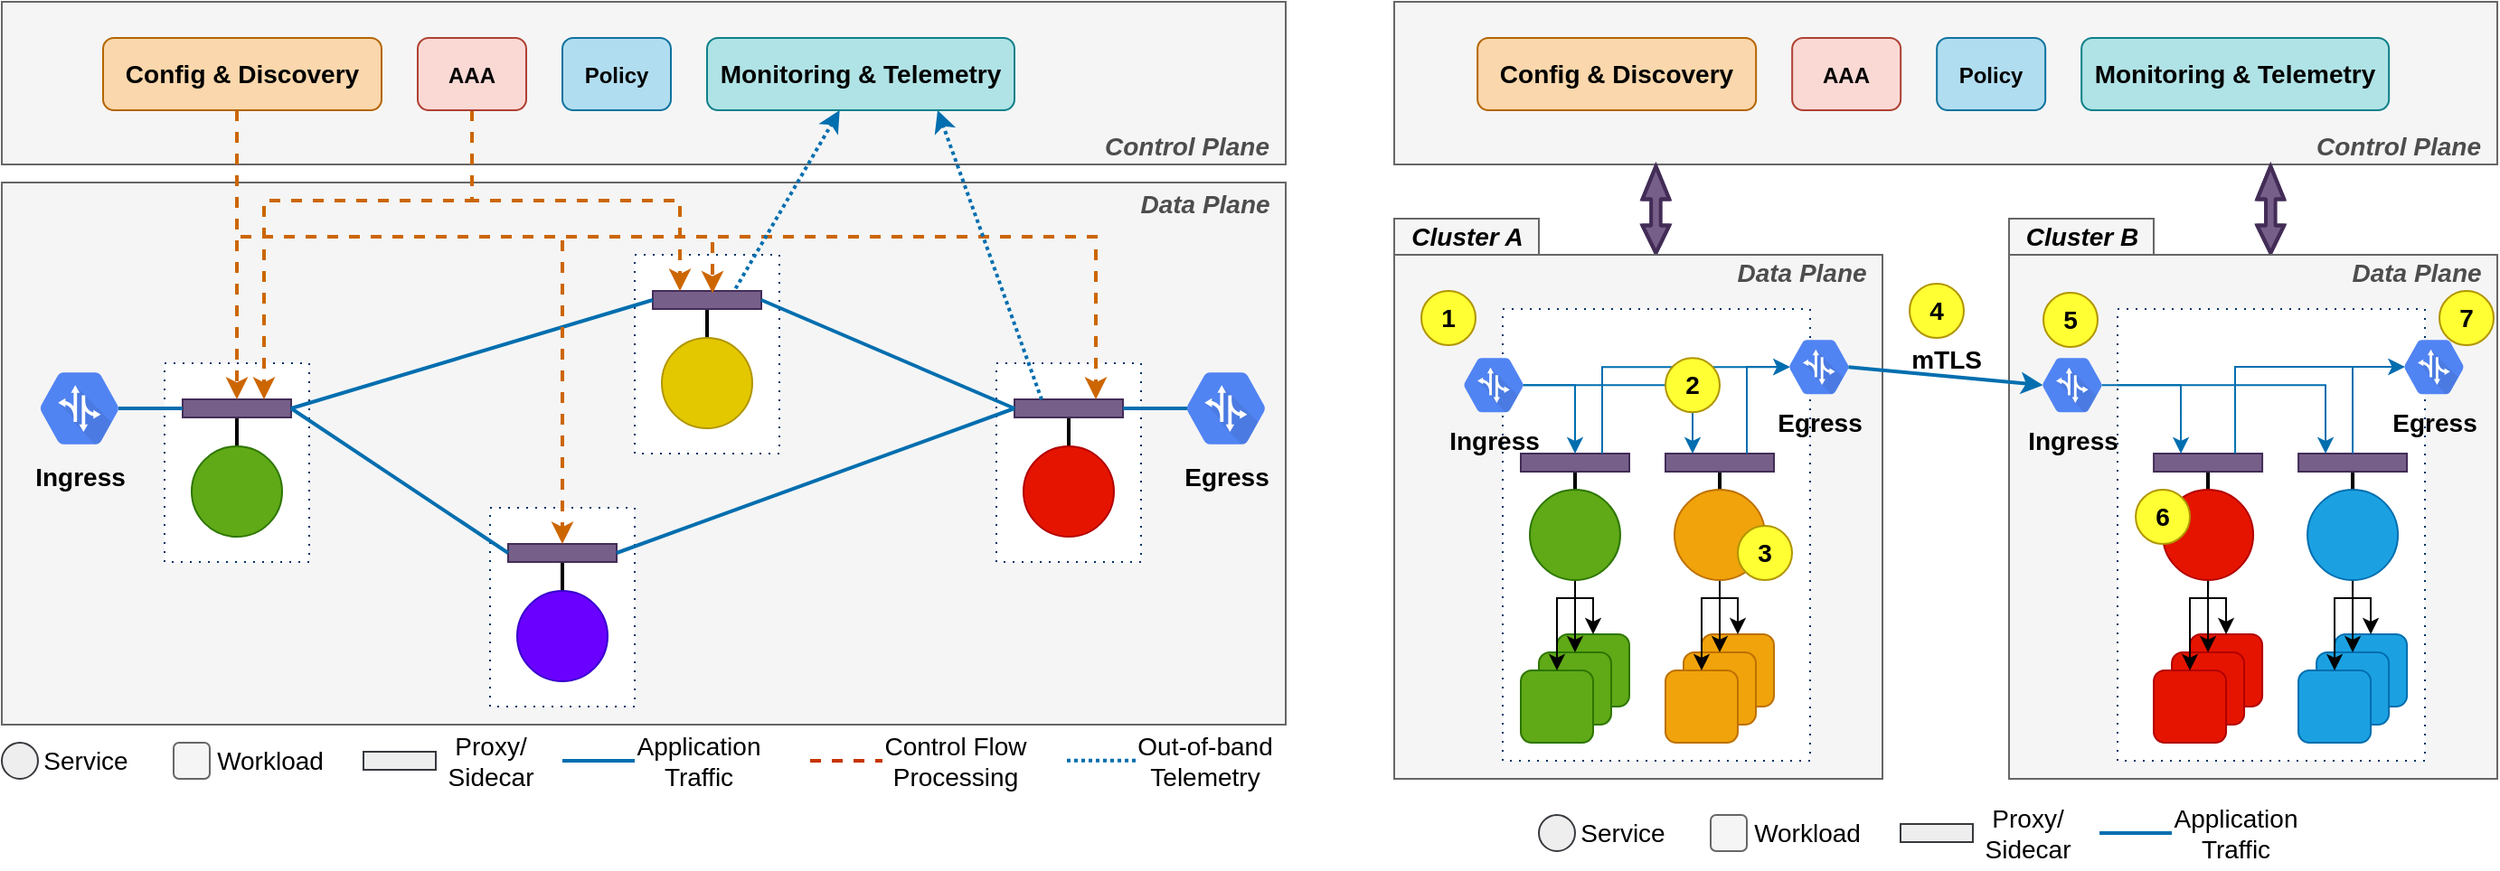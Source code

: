 <mxfile version="14.9.5" type="github">
  <diagram id="lKYPAJUGjYp6lhN6peeQ" name="Page-1">
    <mxGraphModel dx="1422" dy="820" grid="1" gridSize="10" guides="1" tooltips="1" connect="1" arrows="1" fold="1" page="1" pageScale="1" pageWidth="1100" pageHeight="850" math="0" shadow="0">
      <root>
        <mxCell id="0" />
        <mxCell id="1" parent="0" />
        <mxCell id="fzMLCe2CSt6lasL6xWLD-331" value="" style="group" parent="1" vertex="1" connectable="0">
          <mxGeometry x="970" y="40" width="610.04" height="430" as="geometry" />
        </mxCell>
        <mxCell id="fzMLCe2CSt6lasL6xWLD-78" value="" style="rounded=0;whiteSpace=wrap;html=1;strokeColor=#666666;fillColor=#f5f5f5;fontColor=#333333;" parent="fzMLCe2CSt6lasL6xWLD-331" vertex="1">
          <mxGeometry width="610" height="90" as="geometry" />
        </mxCell>
        <mxCell id="fzMLCe2CSt6lasL6xWLD-118" value="&lt;b style=&quot;font-size: 14px&quot;&gt;&lt;font style=&quot;font-size: 14px&quot;&gt;Config &amp;amp; Discovery&lt;/font&gt;&lt;br&gt;&lt;/b&gt;" style="rounded=1;whiteSpace=wrap;html=1;fillColor=#fad7ac;strokeColor=#b46504;" parent="fzMLCe2CSt6lasL6xWLD-331" vertex="1">
          <mxGeometry x="46.08" y="20" width="154" height="40" as="geometry" />
        </mxCell>
        <mxCell id="fzMLCe2CSt6lasL6xWLD-121" value="&lt;b&gt;AAA&lt;/b&gt;&lt;b style=&quot;font-size: 14px&quot;&gt;&lt;br&gt;&lt;/b&gt;" style="rounded=1;whiteSpace=wrap;html=1;fillColor=#fad9d5;strokeColor=#ae4132;" parent="fzMLCe2CSt6lasL6xWLD-331" vertex="1">
          <mxGeometry x="220.08" y="20" width="60" height="40" as="geometry" />
        </mxCell>
        <mxCell id="fzMLCe2CSt6lasL6xWLD-122" value="&lt;b&gt;Policy&lt;/b&gt;&lt;b style=&quot;font-size: 14px&quot;&gt;&lt;br&gt;&lt;/b&gt;" style="rounded=1;whiteSpace=wrap;html=1;fillColor=#b1ddf0;strokeColor=#10739e;" parent="fzMLCe2CSt6lasL6xWLD-331" vertex="1">
          <mxGeometry x="300.08" y="20" width="60" height="40" as="geometry" />
        </mxCell>
        <mxCell id="fzMLCe2CSt6lasL6xWLD-125" value="&lt;b style=&quot;font-size: 14px&quot;&gt;&lt;font style=&quot;font-size: 14px&quot;&gt;Monitoring &amp;amp; Telemetry&lt;/font&gt;&lt;br&gt;&lt;/b&gt;" style="rounded=1;whiteSpace=wrap;html=1;fillColor=#b0e3e6;strokeColor=#0e8088;" parent="fzMLCe2CSt6lasL6xWLD-331" vertex="1">
          <mxGeometry x="380.08" y="20" width="170" height="40" as="geometry" />
        </mxCell>
        <mxCell id="fzMLCe2CSt6lasL6xWLD-126" value="&lt;font style=&quot;font-size: 14px&quot;&gt;&lt;b&gt;&lt;i&gt;Control Plane&lt;br&gt;&lt;/i&gt;&lt;/b&gt;&lt;/font&gt;" style="text;html=1;align=center;verticalAlign=middle;resizable=0;points=[];autosize=1;fontColor=#4D4D4D;" parent="fzMLCe2CSt6lasL6xWLD-331" vertex="1">
          <mxGeometry x="500.04" y="70" width="110" height="20" as="geometry" />
        </mxCell>
        <mxCell id="fzMLCe2CSt6lasL6xWLD-315" value="" style="shape=flexArrow;endArrow=classic;startArrow=classic;html=1;strokeColor=#432D57;strokeWidth=2;fontSize=14;fontColor=#000000;startWidth=7.619;startSize=4.414;endWidth=7.619;endSize=5.429;width=4.286;fillColor=#76608a;" parent="fzMLCe2CSt6lasL6xWLD-331" edge="1">
          <mxGeometry width="50" height="50" relative="1" as="geometry">
            <mxPoint x="144.71" y="140" as="sourcePoint" />
            <mxPoint x="144.71" y="90" as="targetPoint" />
            <Array as="points">
              <mxPoint x="144.71" y="120" />
            </Array>
          </mxGeometry>
        </mxCell>
        <mxCell id="fzMLCe2CSt6lasL6xWLD-316" value="" style="shape=flexArrow;endArrow=classic;startArrow=classic;html=1;strokeColor=#432D57;strokeWidth=2;fontSize=14;fontColor=#000000;startWidth=7.619;startSize=4.414;endWidth=7.619;endSize=5.429;width=4.286;fillColor=#76608a;" parent="fzMLCe2CSt6lasL6xWLD-331" edge="1">
          <mxGeometry width="50" height="50" relative="1" as="geometry">
            <mxPoint x="484.66" y="140" as="sourcePoint" />
            <mxPoint x="484.66" y="90" as="targetPoint" />
            <Array as="points">
              <mxPoint x="484.66" y="120" />
            </Array>
          </mxGeometry>
        </mxCell>
        <mxCell id="fzMLCe2CSt6lasL6xWLD-306" value="&lt;b&gt;4&lt;/b&gt;" style="ellipse;whiteSpace=wrap;html=1;aspect=fixed;rounded=1;strokeColor=#B09500;fontSize=14;fillColor=#FFFF33;" parent="fzMLCe2CSt6lasL6xWLD-331" vertex="1">
          <mxGeometry x="285" y="156" width="30" height="30" as="geometry" />
        </mxCell>
        <mxCell id="fzMLCe2CSt6lasL6xWLD-329" value="" style="group" parent="fzMLCe2CSt6lasL6xWLD-331" vertex="1" connectable="0">
          <mxGeometry x="340" y="120" width="270" height="310" as="geometry" />
        </mxCell>
        <mxCell id="fzMLCe2CSt6lasL6xWLD-295" value="" style="group;rotation=90;" parent="fzMLCe2CSt6lasL6xWLD-329" vertex="1" connectable="0">
          <mxGeometry x="30" y="-30" width="20" height="80" as="geometry" />
        </mxCell>
        <mxCell id="fzMLCe2CSt6lasL6xWLD-291" value="" style="rounded=0;whiteSpace=wrap;html=1;labelBackgroundColor=none;strokeColor=#666666;fillColor=#f5f5f5;fontSize=14;fontColor=#333333;rotation=90;" parent="fzMLCe2CSt6lasL6xWLD-295" vertex="1">
          <mxGeometry width="20" height="80" as="geometry" />
        </mxCell>
        <mxCell id="fzMLCe2CSt6lasL6xWLD-292" value="&lt;i&gt;&lt;b&gt;Cluster B&lt;br&gt;&lt;/b&gt;&lt;/i&gt;" style="text;html=1;align=center;verticalAlign=middle;resizable=0;points=[];autosize=1;fontSize=14;fontColor=#000000;rotation=0;" parent="fzMLCe2CSt6lasL6xWLD-295" vertex="1">
          <mxGeometry x="-30" y="30" width="80" height="20" as="geometry" />
        </mxCell>
        <mxCell id="fzMLCe2CSt6lasL6xWLD-284" value="" style="rounded=0;whiteSpace=wrap;html=1;strokeColor=#666666;fillColor=#f5f5f5;fontColor=#333333;" parent="fzMLCe2CSt6lasL6xWLD-329" vertex="1">
          <mxGeometry y="20" width="270" height="290" as="geometry" />
        </mxCell>
        <mxCell id="fzMLCe2CSt6lasL6xWLD-244" value="" style="rounded=0;whiteSpace=wrap;html=1;dashed=1;dashPattern=1 4;strokeColor=#003366;fillColor=#ffffff;" parent="fzMLCe2CSt6lasL6xWLD-329" vertex="1">
          <mxGeometry x="60" y="50" width="170" height="250" as="geometry" />
        </mxCell>
        <mxCell id="fzMLCe2CSt6lasL6xWLD-245" value="&lt;font style=&quot;font-size: 14px&quot;&gt;Ingress&lt;/font&gt;" style="html=1;fillColor=#5184F3;strokeColor=none;verticalAlign=top;labelPosition=center;verticalLabelPosition=bottom;align=center;spacingTop=-6;fontSize=11;fontStyle=1;shape=mxgraph.gcp2.hexIcon;prIcon=traffic_director;rounded=0;" parent="fzMLCe2CSt6lasL6xWLD-329" vertex="1">
          <mxGeometry x="10.04" y="70" width="49.92" height="44.25" as="geometry" />
        </mxCell>
        <mxCell id="fzMLCe2CSt6lasL6xWLD-246" value="&lt;font style=&quot;font-size: 14px&quot;&gt;Egress&lt;/font&gt;" style="html=1;fillColor=#5184F3;strokeColor=none;verticalAlign=top;labelPosition=center;verticalLabelPosition=bottom;align=center;spacingTop=-6;fontSize=11;fontStyle=1;shape=mxgraph.gcp2.hexIcon;prIcon=traffic_director;rounded=0;" parent="fzMLCe2CSt6lasL6xWLD-329" vertex="1">
          <mxGeometry x="210.08" y="60" width="49.92" height="44.25" as="geometry" />
        </mxCell>
        <mxCell id="fzMLCe2CSt6lasL6xWLD-247" value="" style="group" parent="fzMLCe2CSt6lasL6xWLD-329" vertex="1" connectable="0">
          <mxGeometry x="80.04" y="130" width="60" height="160" as="geometry" />
        </mxCell>
        <mxCell id="fzMLCe2CSt6lasL6xWLD-248" style="edgeStyle=orthogonalEdgeStyle;rounded=0;orthogonalLoop=1;jettySize=auto;html=1;entryX=0.5;entryY=0;entryDx=0;entryDy=0;endArrow=none;endFill=0;strokeWidth=2;" parent="fzMLCe2CSt6lasL6xWLD-247" source="fzMLCe2CSt6lasL6xWLD-252" target="fzMLCe2CSt6lasL6xWLD-256" edge="1">
          <mxGeometry relative="1" as="geometry" />
        </mxCell>
        <mxCell id="fzMLCe2CSt6lasL6xWLD-249" value="" style="whiteSpace=wrap;html=1;aspect=fixed;rounded=1;strokeColor=#B20000;fillColor=#e51400;fontSize=14;fontColor=#ffffff;" parent="fzMLCe2CSt6lasL6xWLD-247" vertex="1">
          <mxGeometry x="20" y="100" width="40" height="40" as="geometry" />
        </mxCell>
        <mxCell id="fzMLCe2CSt6lasL6xWLD-250" value="" style="whiteSpace=wrap;html=1;aspect=fixed;rounded=1;strokeColor=#B20000;fillColor=#e51400;fontSize=14;fontColor=#ffffff;" parent="fzMLCe2CSt6lasL6xWLD-247" vertex="1">
          <mxGeometry x="10" y="110" width="40" height="40" as="geometry" />
        </mxCell>
        <mxCell id="fzMLCe2CSt6lasL6xWLD-251" value="" style="whiteSpace=wrap;html=1;aspect=fixed;rounded=1;strokeColor=#B20000;fillColor=#e51400;fontSize=14;fontColor=#ffffff;" parent="fzMLCe2CSt6lasL6xWLD-247" vertex="1">
          <mxGeometry y="120" width="40" height="40" as="geometry" />
        </mxCell>
        <mxCell id="fzMLCe2CSt6lasL6xWLD-252" value="" style="rounded=0;whiteSpace=wrap;html=1;strokeColor=#432D57;fillColor=#76608a;fontColor=#ffffff;" parent="fzMLCe2CSt6lasL6xWLD-247" vertex="1">
          <mxGeometry width="60" height="10" as="geometry" />
        </mxCell>
        <mxCell id="fzMLCe2CSt6lasL6xWLD-253" style="edgeStyle=orthogonalEdgeStyle;rounded=0;orthogonalLoop=1;jettySize=auto;html=1;exitX=0.5;exitY=1;exitDx=0;exitDy=0;entryX=0.5;entryY=0;entryDx=0;entryDy=0;startArrow=none;startFill=0;endArrow=classic;endFill=1;strokeColor=#000000;strokeWidth=1;fontSize=14;fontColor=#000000;" parent="fzMLCe2CSt6lasL6xWLD-247" source="fzMLCe2CSt6lasL6xWLD-256" target="fzMLCe2CSt6lasL6xWLD-249" edge="1">
          <mxGeometry relative="1" as="geometry">
            <Array as="points">
              <mxPoint x="30" y="80" />
              <mxPoint x="40" y="80" />
            </Array>
          </mxGeometry>
        </mxCell>
        <mxCell id="fzMLCe2CSt6lasL6xWLD-254" style="edgeStyle=orthogonalEdgeStyle;rounded=0;orthogonalLoop=1;jettySize=auto;html=1;entryX=0.5;entryY=0;entryDx=0;entryDy=0;startArrow=none;startFill=0;endArrow=classic;endFill=1;strokeColor=#000000;strokeWidth=1;fontSize=14;fontColor=#000000;" parent="fzMLCe2CSt6lasL6xWLD-247" source="fzMLCe2CSt6lasL6xWLD-256" target="fzMLCe2CSt6lasL6xWLD-250" edge="1">
          <mxGeometry relative="1" as="geometry" />
        </mxCell>
        <mxCell id="fzMLCe2CSt6lasL6xWLD-255" style="edgeStyle=orthogonalEdgeStyle;rounded=0;orthogonalLoop=1;jettySize=auto;html=1;exitX=0.5;exitY=1;exitDx=0;exitDy=0;entryX=0.5;entryY=0;entryDx=0;entryDy=0;startArrow=none;startFill=0;endArrow=classic;endFill=1;strokeColor=#000000;strokeWidth=1;fontSize=14;fontColor=#000000;" parent="fzMLCe2CSt6lasL6xWLD-247" source="fzMLCe2CSt6lasL6xWLD-256" target="fzMLCe2CSt6lasL6xWLD-251" edge="1">
          <mxGeometry relative="1" as="geometry">
            <Array as="points">
              <mxPoint x="30" y="80" />
              <mxPoint x="20" y="80" />
            </Array>
          </mxGeometry>
        </mxCell>
        <mxCell id="fzMLCe2CSt6lasL6xWLD-256" value="" style="ellipse;whiteSpace=wrap;html=1;aspect=fixed;rounded=1;strokeColor=#B20000;fillColor=#e51400;fontColor=#ffffff;" parent="fzMLCe2CSt6lasL6xWLD-247" vertex="1">
          <mxGeometry x="5" y="20" width="50" height="50" as="geometry" />
        </mxCell>
        <mxCell id="fzMLCe2CSt6lasL6xWLD-308" value="&lt;b&gt;6&lt;/b&gt;" style="ellipse;whiteSpace=wrap;html=1;aspect=fixed;rounded=1;strokeColor=#B09500;fontSize=14;fillColor=#FFFF33;" parent="fzMLCe2CSt6lasL6xWLD-247" vertex="1">
          <mxGeometry x="-10" y="20" width="30" height="30" as="geometry" />
        </mxCell>
        <mxCell id="fzMLCe2CSt6lasL6xWLD-257" style="edgeStyle=orthogonalEdgeStyle;rounded=0;orthogonalLoop=1;jettySize=auto;html=1;entryX=0.25;entryY=0;entryDx=0;entryDy=0;startArrow=none;startFill=0;endArrow=classic;endFill=1;strokeWidth=1;fontSize=14;fontColor=#000000;strokeColor=#006EAF;" parent="fzMLCe2CSt6lasL6xWLD-329" source="fzMLCe2CSt6lasL6xWLD-245" target="fzMLCe2CSt6lasL6xWLD-252" edge="1">
          <mxGeometry relative="1" as="geometry" />
        </mxCell>
        <mxCell id="fzMLCe2CSt6lasL6xWLD-258" value="" style="group" parent="fzMLCe2CSt6lasL6xWLD-329" vertex="1" connectable="0">
          <mxGeometry x="160.04" y="130" width="60" height="160" as="geometry" />
        </mxCell>
        <mxCell id="fzMLCe2CSt6lasL6xWLD-259" style="edgeStyle=orthogonalEdgeStyle;rounded=0;orthogonalLoop=1;jettySize=auto;html=1;entryX=0.5;entryY=0;entryDx=0;entryDy=0;endArrow=none;endFill=0;strokeWidth=2;" parent="fzMLCe2CSt6lasL6xWLD-258" source="fzMLCe2CSt6lasL6xWLD-263" target="fzMLCe2CSt6lasL6xWLD-267" edge="1">
          <mxGeometry relative="1" as="geometry" />
        </mxCell>
        <mxCell id="fzMLCe2CSt6lasL6xWLD-260" value="" style="whiteSpace=wrap;html=1;aspect=fixed;rounded=1;strokeColor=#006EAF;fillColor=#1ba1e2;fontSize=14;fontColor=#ffffff;" parent="fzMLCe2CSt6lasL6xWLD-258" vertex="1">
          <mxGeometry x="20" y="100" width="40" height="40" as="geometry" />
        </mxCell>
        <mxCell id="fzMLCe2CSt6lasL6xWLD-261" value="" style="whiteSpace=wrap;html=1;aspect=fixed;rounded=1;strokeColor=#006EAF;fillColor=#1ba1e2;fontSize=14;fontColor=#ffffff;" parent="fzMLCe2CSt6lasL6xWLD-258" vertex="1">
          <mxGeometry x="10" y="110" width="40" height="40" as="geometry" />
        </mxCell>
        <mxCell id="fzMLCe2CSt6lasL6xWLD-262" value="" style="whiteSpace=wrap;html=1;aspect=fixed;rounded=1;strokeColor=#006EAF;fillColor=#1ba1e2;fontSize=14;fontColor=#ffffff;" parent="fzMLCe2CSt6lasL6xWLD-258" vertex="1">
          <mxGeometry y="120" width="40" height="40" as="geometry" />
        </mxCell>
        <mxCell id="fzMLCe2CSt6lasL6xWLD-263" value="" style="rounded=0;whiteSpace=wrap;html=1;strokeColor=#432D57;fillColor=#76608a;fontColor=#ffffff;" parent="fzMLCe2CSt6lasL6xWLD-258" vertex="1">
          <mxGeometry width="60" height="10" as="geometry" />
        </mxCell>
        <mxCell id="fzMLCe2CSt6lasL6xWLD-264" style="edgeStyle=orthogonalEdgeStyle;rounded=0;orthogonalLoop=1;jettySize=auto;html=1;exitX=0.5;exitY=1;exitDx=0;exitDy=0;entryX=0.5;entryY=0;entryDx=0;entryDy=0;startArrow=none;startFill=0;endArrow=classic;endFill=1;strokeColor=#000000;strokeWidth=1;fontSize=14;fontColor=#000000;" parent="fzMLCe2CSt6lasL6xWLD-258" source="fzMLCe2CSt6lasL6xWLD-267" target="fzMLCe2CSt6lasL6xWLD-260" edge="1">
          <mxGeometry relative="1" as="geometry">
            <Array as="points">
              <mxPoint x="30" y="80" />
              <mxPoint x="40" y="80" />
            </Array>
          </mxGeometry>
        </mxCell>
        <mxCell id="fzMLCe2CSt6lasL6xWLD-265" style="edgeStyle=orthogonalEdgeStyle;rounded=0;orthogonalLoop=1;jettySize=auto;html=1;entryX=0.5;entryY=0;entryDx=0;entryDy=0;startArrow=none;startFill=0;endArrow=classic;endFill=1;strokeColor=#000000;strokeWidth=1;fontSize=14;fontColor=#000000;" parent="fzMLCe2CSt6lasL6xWLD-258" source="fzMLCe2CSt6lasL6xWLD-267" target="fzMLCe2CSt6lasL6xWLD-261" edge="1">
          <mxGeometry relative="1" as="geometry" />
        </mxCell>
        <mxCell id="fzMLCe2CSt6lasL6xWLD-266" style="edgeStyle=orthogonalEdgeStyle;rounded=0;orthogonalLoop=1;jettySize=auto;html=1;exitX=0.5;exitY=1;exitDx=0;exitDy=0;entryX=0.5;entryY=0;entryDx=0;entryDy=0;startArrow=none;startFill=0;endArrow=classic;endFill=1;strokeColor=#000000;strokeWidth=1;fontSize=14;fontColor=#000000;" parent="fzMLCe2CSt6lasL6xWLD-258" source="fzMLCe2CSt6lasL6xWLD-267" target="fzMLCe2CSt6lasL6xWLD-262" edge="1">
          <mxGeometry relative="1" as="geometry">
            <Array as="points">
              <mxPoint x="30" y="80" />
              <mxPoint x="20" y="80" />
            </Array>
          </mxGeometry>
        </mxCell>
        <mxCell id="fzMLCe2CSt6lasL6xWLD-267" value="" style="ellipse;whiteSpace=wrap;html=1;aspect=fixed;rounded=1;strokeColor=#006EAF;fillColor=#1ba1e2;fontColor=#ffffff;" parent="fzMLCe2CSt6lasL6xWLD-258" vertex="1">
          <mxGeometry x="5" y="20" width="50" height="50" as="geometry" />
        </mxCell>
        <mxCell id="fzMLCe2CSt6lasL6xWLD-278" style="edgeStyle=orthogonalEdgeStyle;rounded=0;orthogonalLoop=1;jettySize=auto;html=1;entryX=0.25;entryY=0;entryDx=0;entryDy=0;startArrow=none;startFill=0;endArrow=classic;endFill=1;strokeWidth=1;fontSize=14;fontColor=#000000;strokeColor=#006EAF;exitX=0.825;exitY=0.5;exitDx=0;exitDy=0;exitPerimeter=0;" parent="fzMLCe2CSt6lasL6xWLD-329" source="fzMLCe2CSt6lasL6xWLD-245" target="fzMLCe2CSt6lasL6xWLD-263" edge="1">
          <mxGeometry relative="1" as="geometry" />
        </mxCell>
        <mxCell id="fzMLCe2CSt6lasL6xWLD-127" value="&lt;font style=&quot;font-size: 14px&quot;&gt;&lt;b&gt;&lt;i&gt;Data Plane&lt;br&gt;&lt;/i&gt;&lt;/b&gt;&lt;/font&gt;" style="text;html=1;align=center;verticalAlign=middle;resizable=0;points=[];autosize=1;fontColor=#4D4D4D;" parent="fzMLCe2CSt6lasL6xWLD-329" vertex="1">
          <mxGeometry x="180" y="20" width="90" height="20" as="geometry" />
        </mxCell>
        <mxCell id="fzMLCe2CSt6lasL6xWLD-307" value="&lt;b&gt;5&lt;/b&gt;" style="ellipse;whiteSpace=wrap;html=1;aspect=fixed;rounded=1;strokeColor=#B09500;fontSize=14;fillColor=#FFFF33;" parent="fzMLCe2CSt6lasL6xWLD-329" vertex="1">
          <mxGeometry x="19" y="41" width="30" height="30" as="geometry" />
        </mxCell>
        <mxCell id="fzMLCe2CSt6lasL6xWLD-309" value="&lt;b&gt;7&lt;/b&gt;" style="ellipse;whiteSpace=wrap;html=1;aspect=fixed;rounded=1;strokeColor=#B09500;fontSize=14;fillColor=#FFFF33;" parent="fzMLCe2CSt6lasL6xWLD-329" vertex="1">
          <mxGeometry x="238" y="40" width="30" height="30" as="geometry" />
        </mxCell>
        <mxCell id="fzMLCe2CSt6lasL6xWLD-327" style="edgeStyle=orthogonalEdgeStyle;rounded=0;orthogonalLoop=1;jettySize=auto;html=1;exitX=0.75;exitY=0;exitDx=0;exitDy=0;entryX=0.175;entryY=0.5;entryDx=0;entryDy=0;entryPerimeter=0;startArrow=none;startFill=0;endArrow=classic;endFill=1;strokeColor=#006EAF;strokeWidth=1;fillColor=#ffffff;fontSize=14;fontColor=#000000;" parent="fzMLCe2CSt6lasL6xWLD-329" source="fzMLCe2CSt6lasL6xWLD-252" target="fzMLCe2CSt6lasL6xWLD-246" edge="1">
          <mxGeometry relative="1" as="geometry">
            <Array as="points">
              <mxPoint x="125" y="82" />
              <mxPoint x="219" y="82" />
            </Array>
          </mxGeometry>
        </mxCell>
        <mxCell id="fzMLCe2CSt6lasL6xWLD-328" style="edgeStyle=orthogonalEdgeStyle;rounded=0;orthogonalLoop=1;jettySize=auto;html=1;exitX=0.5;exitY=0;exitDx=0;exitDy=0;startArrow=none;startFill=0;endArrow=classic;endFill=1;strokeColor=#006EAF;strokeWidth=1;fillColor=#ffffff;fontSize=14;fontColor=#000000;entryX=0.175;entryY=0.5;entryDx=0;entryDy=0;entryPerimeter=0;" parent="fzMLCe2CSt6lasL6xWLD-329" source="fzMLCe2CSt6lasL6xWLD-263" target="fzMLCe2CSt6lasL6xWLD-246" edge="1">
          <mxGeometry relative="1" as="geometry">
            <mxPoint x="220.0" y="80" as="targetPoint" />
            <Array as="points">
              <mxPoint x="190" y="82" />
              <mxPoint x="219" y="82" />
            </Array>
          </mxGeometry>
        </mxCell>
        <mxCell id="fzMLCe2CSt6lasL6xWLD-330" value="" style="group" parent="fzMLCe2CSt6lasL6xWLD-331" vertex="1" connectable="0">
          <mxGeometry y="120" width="270" height="310" as="geometry" />
        </mxCell>
        <mxCell id="fzMLCe2CSt6lasL6xWLD-300" value="" style="group" parent="fzMLCe2CSt6lasL6xWLD-330" vertex="1" connectable="0">
          <mxGeometry width="80" height="20" as="geometry" />
        </mxCell>
        <mxCell id="fzMLCe2CSt6lasL6xWLD-298" value="" style="rounded=0;whiteSpace=wrap;html=1;labelBackgroundColor=none;strokeColor=#666666;fillColor=#f5f5f5;fontSize=14;fontColor=#333333;rotation=90;" parent="fzMLCe2CSt6lasL6xWLD-300" vertex="1">
          <mxGeometry x="30" y="-30" width="20" height="80" as="geometry" />
        </mxCell>
        <mxCell id="fzMLCe2CSt6lasL6xWLD-299" value="&lt;i&gt;&lt;b&gt;Cluster A&lt;br&gt;&lt;/b&gt;&lt;/i&gt;" style="text;html=1;align=center;verticalAlign=middle;resizable=0;points=[];autosize=1;fontSize=14;fontColor=#000000;rotation=0;" parent="fzMLCe2CSt6lasL6xWLD-300" vertex="1">
          <mxGeometry width="80" height="20" as="geometry" />
        </mxCell>
        <mxCell id="fzMLCe2CSt6lasL6xWLD-77" value="" style="rounded=0;whiteSpace=wrap;html=1;strokeColor=#666666;fillColor=#f5f5f5;fontColor=#333333;" parent="fzMLCe2CSt6lasL6xWLD-330" vertex="1">
          <mxGeometry y="20" width="270" height="290" as="geometry" />
        </mxCell>
        <mxCell id="fzMLCe2CSt6lasL6xWLD-81" value="" style="rounded=0;whiteSpace=wrap;html=1;dashed=1;dashPattern=1 4;strokeColor=#003366;fillColor=#ffffff;" parent="fzMLCe2CSt6lasL6xWLD-330" vertex="1">
          <mxGeometry x="60" y="50" width="170" height="250" as="geometry" />
        </mxCell>
        <mxCell id="fzMLCe2CSt6lasL6xWLD-111" value="&lt;font style=&quot;font-size: 14px&quot;&gt;Ingress&lt;/font&gt;" style="html=1;fillColor=#5184F3;strokeColor=none;verticalAlign=top;labelPosition=center;verticalLabelPosition=bottom;align=center;spacingTop=-6;fontSize=11;fontStyle=1;shape=mxgraph.gcp2.hexIcon;prIcon=traffic_director;rounded=0;" parent="fzMLCe2CSt6lasL6xWLD-330" vertex="1">
          <mxGeometry x="30.08" y="70" width="49.92" height="44.25" as="geometry" />
        </mxCell>
        <mxCell id="fzMLCe2CSt6lasL6xWLD-112" value="&lt;font style=&quot;font-size: 14px&quot;&gt;Egress&lt;/font&gt;" style="html=1;fillColor=#5184F3;strokeColor=none;verticalAlign=top;labelPosition=center;verticalLabelPosition=bottom;align=center;spacingTop=-6;fontSize=11;fontStyle=1;shape=mxgraph.gcp2.hexIcon;prIcon=traffic_director;rounded=0;" parent="fzMLCe2CSt6lasL6xWLD-330" vertex="1">
          <mxGeometry x="210" y="60" width="49.92" height="44.25" as="geometry" />
        </mxCell>
        <mxCell id="fzMLCe2CSt6lasL6xWLD-162" value="" style="group" parent="fzMLCe2CSt6lasL6xWLD-330" vertex="1" connectable="0">
          <mxGeometry x="70" y="130" width="60" height="160" as="geometry" />
        </mxCell>
        <mxCell id="fzMLCe2CSt6lasL6xWLD-82" style="edgeStyle=orthogonalEdgeStyle;rounded=0;orthogonalLoop=1;jettySize=auto;html=1;entryX=0.5;entryY=0;entryDx=0;entryDy=0;endArrow=none;endFill=0;strokeWidth=2;" parent="fzMLCe2CSt6lasL6xWLD-162" source="fzMLCe2CSt6lasL6xWLD-83" target="fzMLCe2CSt6lasL6xWLD-84" edge="1">
          <mxGeometry relative="1" as="geometry" />
        </mxCell>
        <mxCell id="fzMLCe2CSt6lasL6xWLD-145" value="" style="whiteSpace=wrap;html=1;aspect=fixed;rounded=1;strokeColor=#2D7600;fillColor=#60a917;fontSize=14;fontColor=#ffffff;" parent="fzMLCe2CSt6lasL6xWLD-162" vertex="1">
          <mxGeometry x="20" y="100" width="40" height="40" as="geometry" />
        </mxCell>
        <mxCell id="fzMLCe2CSt6lasL6xWLD-146" value="" style="whiteSpace=wrap;html=1;aspect=fixed;rounded=1;strokeColor=#2D7600;fillColor=#60a917;fontSize=14;fontColor=#ffffff;" parent="fzMLCe2CSt6lasL6xWLD-162" vertex="1">
          <mxGeometry x="10" y="110" width="40" height="40" as="geometry" />
        </mxCell>
        <mxCell id="fzMLCe2CSt6lasL6xWLD-147" value="" style="whiteSpace=wrap;html=1;aspect=fixed;rounded=1;strokeColor=#2D7600;fillColor=#60a917;fontSize=14;fontColor=#ffffff;" parent="fzMLCe2CSt6lasL6xWLD-162" vertex="1">
          <mxGeometry y="120" width="40" height="40" as="geometry" />
        </mxCell>
        <mxCell id="fzMLCe2CSt6lasL6xWLD-83" value="" style="rounded=0;whiteSpace=wrap;html=1;strokeColor=#432D57;fillColor=#76608a;fontColor=#ffffff;" parent="fzMLCe2CSt6lasL6xWLD-162" vertex="1">
          <mxGeometry width="60" height="10" as="geometry" />
        </mxCell>
        <mxCell id="fzMLCe2CSt6lasL6xWLD-158" style="edgeStyle=orthogonalEdgeStyle;rounded=0;orthogonalLoop=1;jettySize=auto;html=1;exitX=0.5;exitY=1;exitDx=0;exitDy=0;entryX=0.5;entryY=0;entryDx=0;entryDy=0;startArrow=none;startFill=0;endArrow=classic;endFill=1;strokeColor=#000000;strokeWidth=1;fontSize=14;fontColor=#000000;" parent="fzMLCe2CSt6lasL6xWLD-162" source="fzMLCe2CSt6lasL6xWLD-84" target="fzMLCe2CSt6lasL6xWLD-145" edge="1">
          <mxGeometry relative="1" as="geometry">
            <Array as="points">
              <mxPoint x="30" y="80" />
              <mxPoint x="40" y="80" />
            </Array>
          </mxGeometry>
        </mxCell>
        <mxCell id="fzMLCe2CSt6lasL6xWLD-159" style="edgeStyle=orthogonalEdgeStyle;rounded=0;orthogonalLoop=1;jettySize=auto;html=1;entryX=0.5;entryY=0;entryDx=0;entryDy=0;startArrow=none;startFill=0;endArrow=classic;endFill=1;strokeColor=#000000;strokeWidth=1;fontSize=14;fontColor=#000000;" parent="fzMLCe2CSt6lasL6xWLD-162" source="fzMLCe2CSt6lasL6xWLD-84" target="fzMLCe2CSt6lasL6xWLD-146" edge="1">
          <mxGeometry relative="1" as="geometry" />
        </mxCell>
        <mxCell id="fzMLCe2CSt6lasL6xWLD-160" style="edgeStyle=orthogonalEdgeStyle;rounded=0;orthogonalLoop=1;jettySize=auto;html=1;exitX=0.5;exitY=1;exitDx=0;exitDy=0;entryX=0.5;entryY=0;entryDx=0;entryDy=0;startArrow=none;startFill=0;endArrow=classic;endFill=1;strokeColor=#000000;strokeWidth=1;fontSize=14;fontColor=#000000;" parent="fzMLCe2CSt6lasL6xWLD-162" source="fzMLCe2CSt6lasL6xWLD-84" target="fzMLCe2CSt6lasL6xWLD-147" edge="1">
          <mxGeometry relative="1" as="geometry">
            <Array as="points">
              <mxPoint x="30" y="80" />
              <mxPoint x="20" y="80" />
            </Array>
          </mxGeometry>
        </mxCell>
        <mxCell id="fzMLCe2CSt6lasL6xWLD-84" value="" style="ellipse;whiteSpace=wrap;html=1;aspect=fixed;rounded=1;strokeColor=#2D7600;fillColor=#60a917;fontColor=#ffffff;" parent="fzMLCe2CSt6lasL6xWLD-162" vertex="1">
          <mxGeometry x="5" y="20" width="50" height="50" as="geometry" />
        </mxCell>
        <mxCell id="fzMLCe2CSt6lasL6xWLD-163" value="" style="group" parent="fzMLCe2CSt6lasL6xWLD-330" vertex="1" connectable="0">
          <mxGeometry x="150" y="130" width="60" height="160" as="geometry" />
        </mxCell>
        <mxCell id="fzMLCe2CSt6lasL6xWLD-164" style="edgeStyle=orthogonalEdgeStyle;rounded=0;orthogonalLoop=1;jettySize=auto;html=1;entryX=0.5;entryY=0;entryDx=0;entryDy=0;endArrow=none;endFill=0;strokeWidth=2;" parent="fzMLCe2CSt6lasL6xWLD-163" source="fzMLCe2CSt6lasL6xWLD-168" target="fzMLCe2CSt6lasL6xWLD-172" edge="1">
          <mxGeometry relative="1" as="geometry" />
        </mxCell>
        <mxCell id="fzMLCe2CSt6lasL6xWLD-165" value="" style="whiteSpace=wrap;html=1;aspect=fixed;rounded=1;strokeColor=#BD7000;fillColor=#f0a30a;fontSize=14;fontColor=#ffffff;" parent="fzMLCe2CSt6lasL6xWLD-163" vertex="1">
          <mxGeometry x="20" y="100" width="40" height="40" as="geometry" />
        </mxCell>
        <mxCell id="fzMLCe2CSt6lasL6xWLD-166" value="" style="whiteSpace=wrap;html=1;aspect=fixed;rounded=1;strokeColor=#BD7000;fillColor=#f0a30a;fontSize=14;fontColor=#ffffff;" parent="fzMLCe2CSt6lasL6xWLD-163" vertex="1">
          <mxGeometry x="10" y="110" width="40" height="40" as="geometry" />
        </mxCell>
        <mxCell id="fzMLCe2CSt6lasL6xWLD-167" value="" style="whiteSpace=wrap;html=1;aspect=fixed;rounded=1;strokeColor=#BD7000;fillColor=#f0a30a;fontSize=14;fontColor=#ffffff;" parent="fzMLCe2CSt6lasL6xWLD-163" vertex="1">
          <mxGeometry y="120" width="40" height="40" as="geometry" />
        </mxCell>
        <mxCell id="fzMLCe2CSt6lasL6xWLD-168" value="" style="rounded=0;whiteSpace=wrap;html=1;strokeColor=#432D57;fillColor=#76608a;fontColor=#ffffff;" parent="fzMLCe2CSt6lasL6xWLD-163" vertex="1">
          <mxGeometry width="60" height="10" as="geometry" />
        </mxCell>
        <mxCell id="fzMLCe2CSt6lasL6xWLD-169" style="edgeStyle=orthogonalEdgeStyle;rounded=0;orthogonalLoop=1;jettySize=auto;html=1;exitX=0.5;exitY=1;exitDx=0;exitDy=0;entryX=0.5;entryY=0;entryDx=0;entryDy=0;startArrow=none;startFill=0;endArrow=classic;endFill=1;strokeColor=#000000;strokeWidth=1;fontSize=14;fontColor=#000000;" parent="fzMLCe2CSt6lasL6xWLD-163" source="fzMLCe2CSt6lasL6xWLD-172" target="fzMLCe2CSt6lasL6xWLD-165" edge="1">
          <mxGeometry relative="1" as="geometry">
            <Array as="points">
              <mxPoint x="30" y="80" />
              <mxPoint x="40" y="80" />
            </Array>
          </mxGeometry>
        </mxCell>
        <mxCell id="fzMLCe2CSt6lasL6xWLD-170" style="edgeStyle=orthogonalEdgeStyle;rounded=0;orthogonalLoop=1;jettySize=auto;html=1;entryX=0.5;entryY=0;entryDx=0;entryDy=0;startArrow=none;startFill=0;endArrow=classic;endFill=1;strokeColor=#000000;strokeWidth=1;fontSize=14;fontColor=#000000;" parent="fzMLCe2CSt6lasL6xWLD-163" source="fzMLCe2CSt6lasL6xWLD-172" target="fzMLCe2CSt6lasL6xWLD-166" edge="1">
          <mxGeometry relative="1" as="geometry" />
        </mxCell>
        <mxCell id="fzMLCe2CSt6lasL6xWLD-171" style="edgeStyle=orthogonalEdgeStyle;rounded=0;orthogonalLoop=1;jettySize=auto;html=1;exitX=0.5;exitY=1;exitDx=0;exitDy=0;entryX=0.5;entryY=0;entryDx=0;entryDy=0;startArrow=none;startFill=0;endArrow=classic;endFill=1;strokeColor=#000000;strokeWidth=1;fontSize=14;fontColor=#000000;" parent="fzMLCe2CSt6lasL6xWLD-163" source="fzMLCe2CSt6lasL6xWLD-172" target="fzMLCe2CSt6lasL6xWLD-167" edge="1">
          <mxGeometry relative="1" as="geometry">
            <Array as="points">
              <mxPoint x="30" y="80" />
              <mxPoint x="20" y="80" />
            </Array>
          </mxGeometry>
        </mxCell>
        <mxCell id="fzMLCe2CSt6lasL6xWLD-172" value="" style="ellipse;whiteSpace=wrap;html=1;aspect=fixed;rounded=1;strokeColor=#BD7000;fillColor=#f0a30a;fontColor=#ffffff;" parent="fzMLCe2CSt6lasL6xWLD-163" vertex="1">
          <mxGeometry x="5" y="20" width="50" height="50" as="geometry" />
        </mxCell>
        <mxCell id="fzMLCe2CSt6lasL6xWLD-188" style="edgeStyle=orthogonalEdgeStyle;rounded=0;orthogonalLoop=1;jettySize=auto;html=1;entryX=0.25;entryY=0;entryDx=0;entryDy=0;startArrow=none;startFill=0;endArrow=classic;endFill=1;strokeWidth=1;fontSize=14;fontColor=#000000;strokeColor=#006EAF;exitX=0.825;exitY=0.5;exitDx=0;exitDy=0;exitPerimeter=0;" parent="fzMLCe2CSt6lasL6xWLD-330" source="fzMLCe2CSt6lasL6xWLD-111" target="fzMLCe2CSt6lasL6xWLD-168" edge="1">
          <mxGeometry relative="1" as="geometry" />
        </mxCell>
        <mxCell id="fzMLCe2CSt6lasL6xWLD-283" value="&lt;font style=&quot;font-size: 14px&quot;&gt;&lt;b&gt;&lt;i&gt;Data Plane&lt;br&gt;&lt;/i&gt;&lt;/b&gt;&lt;/font&gt;" style="text;html=1;align=center;verticalAlign=middle;resizable=0;points=[];autosize=1;fontColor=#4D4D4D;" parent="fzMLCe2CSt6lasL6xWLD-330" vertex="1">
          <mxGeometry x="180" y="20" width="90" height="20" as="geometry" />
        </mxCell>
        <mxCell id="fzMLCe2CSt6lasL6xWLD-288" value="&lt;b&gt;1&lt;/b&gt;" style="ellipse;whiteSpace=wrap;html=1;aspect=fixed;rounded=1;strokeColor=#B09500;fontSize=14;fillColor=#FFFF33;" parent="fzMLCe2CSt6lasL6xWLD-330" vertex="1">
          <mxGeometry x="15" y="40" width="30" height="30" as="geometry" />
        </mxCell>
        <mxCell id="fzMLCe2CSt6lasL6xWLD-302" value="&lt;b&gt;3&lt;/b&gt;" style="ellipse;whiteSpace=wrap;html=1;aspect=fixed;rounded=1;strokeColor=#B09500;fontSize=14;fillColor=#FFFF33;" parent="fzMLCe2CSt6lasL6xWLD-330" vertex="1">
          <mxGeometry x="190" y="170" width="30" height="30" as="geometry" />
        </mxCell>
        <mxCell id="fzMLCe2CSt6lasL6xWLD-319" style="edgeStyle=orthogonalEdgeStyle;rounded=0;orthogonalLoop=1;jettySize=auto;html=1;exitX=0.825;exitY=0.5;exitDx=0;exitDy=0;exitPerimeter=0;entryX=0.5;entryY=0;entryDx=0;entryDy=0;startArrow=none;startFill=0;endArrow=classic;endFill=1;strokeColor=#006EAF;strokeWidth=1;fillColor=#ffffff;fontSize=14;fontColor=#000000;" parent="fzMLCe2CSt6lasL6xWLD-330" source="fzMLCe2CSt6lasL6xWLD-111" target="fzMLCe2CSt6lasL6xWLD-83" edge="1">
          <mxGeometry relative="1" as="geometry">
            <Array as="points">
              <mxPoint x="100" y="92" />
            </Array>
          </mxGeometry>
        </mxCell>
        <mxCell id="fzMLCe2CSt6lasL6xWLD-320" style="edgeStyle=orthogonalEdgeStyle;rounded=0;orthogonalLoop=1;jettySize=auto;html=1;exitX=0.75;exitY=0;exitDx=0;exitDy=0;entryX=0.175;entryY=0.5;entryDx=0;entryDy=0;entryPerimeter=0;startArrow=none;startFill=0;endArrow=classic;endFill=1;strokeColor=#006EAF;strokeWidth=1;fillColor=#ffffff;fontSize=14;fontColor=#000000;" parent="fzMLCe2CSt6lasL6xWLD-330" source="fzMLCe2CSt6lasL6xWLD-83" target="fzMLCe2CSt6lasL6xWLD-112" edge="1">
          <mxGeometry relative="1" as="geometry">
            <Array as="points">
              <mxPoint x="115" y="82" />
            </Array>
          </mxGeometry>
        </mxCell>
        <mxCell id="fzMLCe2CSt6lasL6xWLD-321" style="edgeStyle=orthogonalEdgeStyle;rounded=0;orthogonalLoop=1;jettySize=auto;html=1;exitX=0.75;exitY=0;exitDx=0;exitDy=0;startArrow=none;startFill=0;endArrow=classic;endFill=1;strokeColor=#006EAF;strokeWidth=1;fillColor=#ffffff;fontSize=14;fontColor=#000000;entryX=0.175;entryY=0.5;entryDx=0;entryDy=0;entryPerimeter=0;" parent="fzMLCe2CSt6lasL6xWLD-330" source="fzMLCe2CSt6lasL6xWLD-168" target="fzMLCe2CSt6lasL6xWLD-112" edge="1">
          <mxGeometry relative="1" as="geometry">
            <mxPoint x="220" y="80" as="targetPoint" />
            <Array as="points">
              <mxPoint x="195" y="82" />
              <mxPoint x="219" y="82" />
            </Array>
          </mxGeometry>
        </mxCell>
        <mxCell id="fzMLCe2CSt6lasL6xWLD-301" value="&lt;b&gt;2&lt;/b&gt;" style="ellipse;whiteSpace=wrap;html=1;aspect=fixed;rounded=1;strokeColor=#B09500;fontSize=14;fillColor=#FFFF33;" parent="fzMLCe2CSt6lasL6xWLD-330" vertex="1">
          <mxGeometry x="150" y="77.13" width="30" height="30" as="geometry" />
        </mxCell>
        <mxCell id="fzMLCe2CSt6lasL6xWLD-289" style="rounded=0;orthogonalLoop=1;jettySize=auto;html=1;exitX=0.825;exitY=0.5;exitDx=0;exitDy=0;exitPerimeter=0;entryX=0.175;entryY=0.5;entryDx=0;entryDy=0;entryPerimeter=0;startArrow=none;startFill=0;endArrow=classic;endFill=1;strokeWidth=2;fontSize=14;fontColor=#000000;strokeColor=#006EAF;" parent="fzMLCe2CSt6lasL6xWLD-331" source="fzMLCe2CSt6lasL6xWLD-112" target="fzMLCe2CSt6lasL6xWLD-245" edge="1">
          <mxGeometry relative="1" as="geometry" />
        </mxCell>
        <mxCell id="fzMLCe2CSt6lasL6xWLD-290" value="&lt;b&gt;mTLS&lt;/b&gt;" style="edgeLabel;html=1;align=center;verticalAlign=middle;resizable=0;points=[];fontSize=14;fontColor=#000000;labelBackgroundColor=none;" parent="fzMLCe2CSt6lasL6xWLD-289" vertex="1" connectable="0">
          <mxGeometry x="-0.246" y="-1" relative="1" as="geometry">
            <mxPoint x="13.42" y="-8.88" as="offset" />
          </mxGeometry>
        </mxCell>
        <mxCell id="fzMLCe2CSt6lasL6xWLD-335" value="" style="group" parent="1" vertex="1" connectable="0">
          <mxGeometry x="200" y="40" width="710" height="440" as="geometry" />
        </mxCell>
        <mxCell id="fzMLCe2CSt6lasL6xWLD-45" value="" style="rounded=0;whiteSpace=wrap;html=1;strokeColor=#666666;fillColor=#f5f5f5;fontColor=#333333;" parent="fzMLCe2CSt6lasL6xWLD-335" vertex="1">
          <mxGeometry y="100" width="710" height="300" as="geometry" />
        </mxCell>
        <mxCell id="fzMLCe2CSt6lasL6xWLD-44" value="" style="rounded=0;whiteSpace=wrap;html=1;strokeColor=#666666;fillColor=#f5f5f5;fontColor=#333333;" parent="fzMLCe2CSt6lasL6xWLD-335" vertex="1">
          <mxGeometry width="710" height="90" as="geometry" />
        </mxCell>
        <mxCell id="1fammQ8xEcBehh22gv-o-15" value="" style="group" parent="fzMLCe2CSt6lasL6xWLD-335" vertex="1" connectable="0">
          <mxGeometry x="90" y="200" width="80" height="110" as="geometry" />
        </mxCell>
        <mxCell id="1fammQ8xEcBehh22gv-o-14" value="" style="group" parent="1fammQ8xEcBehh22gv-o-15" vertex="1" connectable="0">
          <mxGeometry width="80" height="110" as="geometry" />
        </mxCell>
        <mxCell id="1fammQ8xEcBehh22gv-o-10" value="" style="rounded=0;whiteSpace=wrap;html=1;dashed=1;dashPattern=1 4;strokeColor=#003366;fillColor=#ffffff;" parent="1fammQ8xEcBehh22gv-o-14" vertex="1">
          <mxGeometry width="80" height="110" as="geometry" />
        </mxCell>
        <mxCell id="1fammQ8xEcBehh22gv-o-12" style="edgeStyle=orthogonalEdgeStyle;rounded=0;orthogonalLoop=1;jettySize=auto;html=1;entryX=0.5;entryY=0;entryDx=0;entryDy=0;endArrow=none;endFill=0;strokeWidth=2;" parent="1fammQ8xEcBehh22gv-o-14" source="1fammQ8xEcBehh22gv-o-1" target="1fammQ8xEcBehh22gv-o-5" edge="1">
          <mxGeometry relative="1" as="geometry" />
        </mxCell>
        <mxCell id="1fammQ8xEcBehh22gv-o-1" value="" style="rounded=0;whiteSpace=wrap;html=1;strokeColor=#432D57;fillColor=#76608a;fontColor=#ffffff;" parent="1fammQ8xEcBehh22gv-o-14" vertex="1">
          <mxGeometry x="10" y="20" width="60" height="10" as="geometry" />
        </mxCell>
        <mxCell id="1fammQ8xEcBehh22gv-o-5" value="" style="ellipse;whiteSpace=wrap;html=1;aspect=fixed;rounded=1;strokeColor=#2D7600;fillColor=#60a917;fontColor=#ffffff;" parent="1fammQ8xEcBehh22gv-o-14" vertex="1">
          <mxGeometry x="15" y="46" width="50" height="50" as="geometry" />
        </mxCell>
        <mxCell id="1fammQ8xEcBehh22gv-o-16" value="" style="group" parent="fzMLCe2CSt6lasL6xWLD-335" vertex="1" connectable="0">
          <mxGeometry x="550" y="200" width="116" height="110" as="geometry" />
        </mxCell>
        <mxCell id="1fammQ8xEcBehh22gv-o-17" value="" style="group" parent="1fammQ8xEcBehh22gv-o-16" vertex="1" connectable="0">
          <mxGeometry width="116" height="110" as="geometry" />
        </mxCell>
        <mxCell id="1fammQ8xEcBehh22gv-o-18" value="" style="group" parent="1fammQ8xEcBehh22gv-o-17" vertex="1" connectable="0">
          <mxGeometry width="116" height="110" as="geometry" />
        </mxCell>
        <mxCell id="1fammQ8xEcBehh22gv-o-19" value="" style="rounded=0;whiteSpace=wrap;html=1;dashed=1;dashPattern=1 4;strokeColor=#003366;fillColor=#ffffff;" parent="1fammQ8xEcBehh22gv-o-18" vertex="1">
          <mxGeometry width="80" height="110" as="geometry" />
        </mxCell>
        <mxCell id="1fammQ8xEcBehh22gv-o-20" style="edgeStyle=orthogonalEdgeStyle;rounded=0;orthogonalLoop=1;jettySize=auto;html=1;entryX=0.5;entryY=0;entryDx=0;entryDy=0;endArrow=none;endFill=0;strokeWidth=2;" parent="1fammQ8xEcBehh22gv-o-18" source="1fammQ8xEcBehh22gv-o-21" target="1fammQ8xEcBehh22gv-o-22" edge="1">
          <mxGeometry relative="1" as="geometry" />
        </mxCell>
        <mxCell id="1fammQ8xEcBehh22gv-o-21" value="" style="rounded=0;whiteSpace=wrap;html=1;strokeColor=#432D57;fillColor=#76608a;fontColor=#ffffff;" parent="1fammQ8xEcBehh22gv-o-18" vertex="1">
          <mxGeometry x="10" y="20" width="60" height="10" as="geometry" />
        </mxCell>
        <mxCell id="1fammQ8xEcBehh22gv-o-22" value="" style="ellipse;whiteSpace=wrap;html=1;aspect=fixed;rounded=1;strokeColor=#B20000;fillColor=#e51400;fontColor=#ffffff;" parent="1fammQ8xEcBehh22gv-o-18" vertex="1">
          <mxGeometry x="15" y="46" width="50" height="50" as="geometry" />
        </mxCell>
        <mxCell id="1fammQ8xEcBehh22gv-o-23" value="" style="group" parent="fzMLCe2CSt6lasL6xWLD-335" vertex="1" connectable="0">
          <mxGeometry x="270" y="280" width="80" height="110" as="geometry" />
        </mxCell>
        <mxCell id="1fammQ8xEcBehh22gv-o-24" value="" style="group" parent="1fammQ8xEcBehh22gv-o-23" vertex="1" connectable="0">
          <mxGeometry width="80" height="110" as="geometry" />
        </mxCell>
        <mxCell id="1fammQ8xEcBehh22gv-o-25" value="" style="group" parent="1fammQ8xEcBehh22gv-o-24" vertex="1" connectable="0">
          <mxGeometry width="80" height="110" as="geometry" />
        </mxCell>
        <mxCell id="1fammQ8xEcBehh22gv-o-26" value="" style="rounded=0;whiteSpace=wrap;html=1;dashed=1;dashPattern=1 4;strokeColor=#003366;fillColor=#ffffff;" parent="1fammQ8xEcBehh22gv-o-25" vertex="1">
          <mxGeometry width="80" height="110" as="geometry" />
        </mxCell>
        <mxCell id="1fammQ8xEcBehh22gv-o-27" style="edgeStyle=orthogonalEdgeStyle;rounded=0;orthogonalLoop=1;jettySize=auto;html=1;entryX=0.5;entryY=0;entryDx=0;entryDy=0;endArrow=none;endFill=0;strokeWidth=2;" parent="1fammQ8xEcBehh22gv-o-25" source="1fammQ8xEcBehh22gv-o-28" target="1fammQ8xEcBehh22gv-o-29" edge="1">
          <mxGeometry relative="1" as="geometry" />
        </mxCell>
        <mxCell id="1fammQ8xEcBehh22gv-o-28" value="" style="rounded=0;whiteSpace=wrap;html=1;strokeColor=#432D57;fillColor=#76608a;fontColor=#ffffff;" parent="1fammQ8xEcBehh22gv-o-25" vertex="1">
          <mxGeometry x="10" y="20" width="60" height="10" as="geometry" />
        </mxCell>
        <mxCell id="1fammQ8xEcBehh22gv-o-29" value="" style="ellipse;whiteSpace=wrap;html=1;aspect=fixed;rounded=1;strokeColor=#3700CC;fillColor=#6a00ff;fontColor=#ffffff;" parent="1fammQ8xEcBehh22gv-o-25" vertex="1">
          <mxGeometry x="15" y="46" width="50" height="50" as="geometry" />
        </mxCell>
        <mxCell id="1fammQ8xEcBehh22gv-o-30" value="" style="group" parent="fzMLCe2CSt6lasL6xWLD-335" vertex="1" connectable="0">
          <mxGeometry x="350" y="140" width="80" height="110" as="geometry" />
        </mxCell>
        <mxCell id="1fammQ8xEcBehh22gv-o-31" value="" style="group" parent="1fammQ8xEcBehh22gv-o-30" vertex="1" connectable="0">
          <mxGeometry width="80" height="110" as="geometry" />
        </mxCell>
        <mxCell id="1fammQ8xEcBehh22gv-o-32" value="" style="group" parent="1fammQ8xEcBehh22gv-o-31" vertex="1" connectable="0">
          <mxGeometry width="80" height="110" as="geometry" />
        </mxCell>
        <mxCell id="1fammQ8xEcBehh22gv-o-33" value="" style="rounded=0;whiteSpace=wrap;html=1;dashed=1;dashPattern=1 4;strokeColor=#003366;fillColor=#ffffff;" parent="1fammQ8xEcBehh22gv-o-32" vertex="1">
          <mxGeometry width="80" height="110" as="geometry" />
        </mxCell>
        <mxCell id="1fammQ8xEcBehh22gv-o-34" style="edgeStyle=orthogonalEdgeStyle;rounded=0;orthogonalLoop=1;jettySize=auto;html=1;entryX=0.5;entryY=0;entryDx=0;entryDy=0;endArrow=none;endFill=0;strokeWidth=2;" parent="1fammQ8xEcBehh22gv-o-32" source="1fammQ8xEcBehh22gv-o-35" target="1fammQ8xEcBehh22gv-o-36" edge="1">
          <mxGeometry relative="1" as="geometry" />
        </mxCell>
        <mxCell id="1fammQ8xEcBehh22gv-o-35" value="" style="rounded=0;whiteSpace=wrap;html=1;strokeColor=#432D57;fillColor=#76608a;fontColor=#ffffff;" parent="1fammQ8xEcBehh22gv-o-32" vertex="1">
          <mxGeometry x="10" y="20" width="60" height="10" as="geometry" />
        </mxCell>
        <mxCell id="1fammQ8xEcBehh22gv-o-36" value="" style="ellipse;whiteSpace=wrap;html=1;aspect=fixed;rounded=1;strokeColor=#B09500;fillColor=#e3c800;fontColor=#ffffff;" parent="1fammQ8xEcBehh22gv-o-32" vertex="1">
          <mxGeometry x="15" y="46" width="50" height="50" as="geometry" />
        </mxCell>
        <mxCell id="fzMLCe2CSt6lasL6xWLD-1" style="rounded=0;orthogonalLoop=1;jettySize=auto;html=1;exitX=1;exitY=0.5;exitDx=0;exitDy=0;entryX=0;entryY=0.5;entryDx=0;entryDy=0;startArrow=none;startFill=0;endArrow=none;endFill=0;strokeWidth=2;fillColor=#1ba1e2;strokeColor=#006EAF;" parent="fzMLCe2CSt6lasL6xWLD-335" source="1fammQ8xEcBehh22gv-o-1" target="1fammQ8xEcBehh22gv-o-35" edge="1">
          <mxGeometry relative="1" as="geometry" />
        </mxCell>
        <mxCell id="fzMLCe2CSt6lasL6xWLD-2" style="rounded=0;orthogonalLoop=1;jettySize=auto;html=1;entryX=0;entryY=0.5;entryDx=0;entryDy=0;startArrow=none;startFill=0;endArrow=none;endFill=0;exitX=1;exitY=0.5;exitDx=0;exitDy=0;strokeWidth=2;fillColor=#1ba1e2;strokeColor=#006EAF;" parent="fzMLCe2CSt6lasL6xWLD-335" source="1fammQ8xEcBehh22gv-o-1" target="1fammQ8xEcBehh22gv-o-28" edge="1">
          <mxGeometry relative="1" as="geometry" />
        </mxCell>
        <mxCell id="fzMLCe2CSt6lasL6xWLD-10" style="rounded=0;orthogonalLoop=1;jettySize=auto;html=1;entryX=0;entryY=0.5;entryDx=0;entryDy=0;startArrow=none;startFill=0;endArrow=none;endFill=0;strokeWidth=2;fillColor=#1ba1e2;strokeColor=#006EAF;exitX=1;exitY=0.5;exitDx=0;exitDy=0;" parent="fzMLCe2CSt6lasL6xWLD-335" source="1fammQ8xEcBehh22gv-o-28" target="1fammQ8xEcBehh22gv-o-21" edge="1">
          <mxGeometry relative="1" as="geometry" />
        </mxCell>
        <mxCell id="fzMLCe2CSt6lasL6xWLD-11" style="rounded=0;orthogonalLoop=1;jettySize=auto;html=1;exitX=1;exitY=0.5;exitDx=0;exitDy=0;entryX=0;entryY=0.5;entryDx=0;entryDy=0;startArrow=none;startFill=0;endArrow=none;endFill=0;strokeWidth=2;fillColor=#1ba1e2;strokeColor=#006EAF;" parent="fzMLCe2CSt6lasL6xWLD-335" source="1fammQ8xEcBehh22gv-o-35" target="1fammQ8xEcBehh22gv-o-21" edge="1">
          <mxGeometry relative="1" as="geometry" />
        </mxCell>
        <mxCell id="fzMLCe2CSt6lasL6xWLD-17" style="edgeStyle=none;rounded=0;orthogonalLoop=1;jettySize=auto;html=1;exitX=0.825;exitY=0.5;exitDx=0;exitDy=0;exitPerimeter=0;entryX=0;entryY=0.5;entryDx=0;entryDy=0;startArrow=none;startFill=0;endArrow=none;endFill=0;fontColor=#000000;strokeWidth=2;fillColor=#1ba1e2;strokeColor=#006EAF;" parent="fzMLCe2CSt6lasL6xWLD-335" source="fzMLCe2CSt6lasL6xWLD-16" target="1fammQ8xEcBehh22gv-o-1" edge="1">
          <mxGeometry relative="1" as="geometry" />
        </mxCell>
        <mxCell id="fzMLCe2CSt6lasL6xWLD-16" value="&lt;font style=&quot;font-size: 14px&quot;&gt;Ingress&lt;/font&gt;" style="html=1;fillColor=#5184F3;strokeColor=none;verticalAlign=top;labelPosition=center;verticalLabelPosition=bottom;align=center;spacingTop=-6;fontSize=11;fontStyle=1;shape=mxgraph.gcp2.hexIcon;prIcon=traffic_director;rounded=0;" parent="fzMLCe2CSt6lasL6xWLD-335" vertex="1">
          <mxGeometry x="10" y="195.75" width="66" height="58.5" as="geometry" />
        </mxCell>
        <mxCell id="fzMLCe2CSt6lasL6xWLD-15" value="&lt;font style=&quot;font-size: 14px&quot;&gt;Egress&lt;/font&gt;" style="html=1;fillColor=#5184F3;strokeColor=none;verticalAlign=top;labelPosition=center;verticalLabelPosition=bottom;align=center;spacingTop=-6;fontSize=11;fontStyle=1;shape=mxgraph.gcp2.hexIcon;prIcon=traffic_director;rounded=0;" parent="fzMLCe2CSt6lasL6xWLD-335" vertex="1">
          <mxGeometry x="644" y="195.75" width="66" height="58.5" as="geometry" />
        </mxCell>
        <mxCell id="fzMLCe2CSt6lasL6xWLD-18" style="edgeStyle=none;rounded=0;orthogonalLoop=1;jettySize=auto;html=1;entryX=0.175;entryY=0.5;entryDx=0;entryDy=0;entryPerimeter=0;startArrow=none;startFill=0;endArrow=none;endFill=0;fontColor=#000000;strokeWidth=2;fillColor=#1ba1e2;strokeColor=#006EAF;" parent="fzMLCe2CSt6lasL6xWLD-335" source="1fammQ8xEcBehh22gv-o-21" target="fzMLCe2CSt6lasL6xWLD-15" edge="1">
          <mxGeometry relative="1" as="geometry" />
        </mxCell>
        <mxCell id="fzMLCe2CSt6lasL6xWLD-26" style="edgeStyle=orthogonalEdgeStyle;rounded=0;orthogonalLoop=1;jettySize=auto;html=1;entryX=0.5;entryY=0;entryDx=0;entryDy=0;startArrow=none;startFill=0;endArrow=classic;endFill=1;strokeWidth=2;fontColor=#000000;dashed=1;fillColor=#e51400;strokeColor=#CC6600;" parent="fzMLCe2CSt6lasL6xWLD-335" source="fzMLCe2CSt6lasL6xWLD-19" target="1fammQ8xEcBehh22gv-o-1" edge="1">
          <mxGeometry relative="1" as="geometry">
            <Array as="points">
              <mxPoint x="130" y="100" />
              <mxPoint x="130" y="100" />
            </Array>
          </mxGeometry>
        </mxCell>
        <mxCell id="fzMLCe2CSt6lasL6xWLD-28" style="edgeStyle=orthogonalEdgeStyle;rounded=0;orthogonalLoop=1;jettySize=auto;html=1;entryX=0.55;entryY=0.12;entryDx=0;entryDy=0;entryPerimeter=0;startArrow=none;startFill=0;endArrow=classic;endFill=1;strokeWidth=2;fontColor=#000000;dashed=1;fillColor=#e51400;strokeColor=#CC6600;" parent="fzMLCe2CSt6lasL6xWLD-335" source="fzMLCe2CSt6lasL6xWLD-19" target="1fammQ8xEcBehh22gv-o-35" edge="1">
          <mxGeometry relative="1" as="geometry">
            <Array as="points">
              <mxPoint x="130" y="130" />
              <mxPoint x="393" y="130" />
            </Array>
          </mxGeometry>
        </mxCell>
        <mxCell id="fzMLCe2CSt6lasL6xWLD-29" style="edgeStyle=orthogonalEdgeStyle;rounded=0;orthogonalLoop=1;jettySize=auto;html=1;entryX=0.5;entryY=0;entryDx=0;entryDy=0;startArrow=none;startFill=0;endArrow=classic;endFill=1;strokeWidth=2;fontColor=#000000;dashed=1;fillColor=#e51400;strokeColor=#CC6600;" parent="fzMLCe2CSt6lasL6xWLD-335" source="fzMLCe2CSt6lasL6xWLD-19" target="1fammQ8xEcBehh22gv-o-28" edge="1">
          <mxGeometry relative="1" as="geometry">
            <Array as="points">
              <mxPoint x="130" y="130" />
              <mxPoint x="310" y="130" />
            </Array>
          </mxGeometry>
        </mxCell>
        <mxCell id="fzMLCe2CSt6lasL6xWLD-37" style="edgeStyle=orthogonalEdgeStyle;rounded=0;orthogonalLoop=1;jettySize=auto;html=1;entryX=0.75;entryY=0;entryDx=0;entryDy=0;dashed=1;startArrow=none;startFill=0;endArrow=classic;endFill=1;strokeWidth=2;fontColor=#000000;strokeColor=#CC6600;" parent="fzMLCe2CSt6lasL6xWLD-335" source="fzMLCe2CSt6lasL6xWLD-19" target="1fammQ8xEcBehh22gv-o-21" edge="1">
          <mxGeometry relative="1" as="geometry">
            <Array as="points">
              <mxPoint x="130" y="130" />
              <mxPoint x="605" y="130" />
            </Array>
          </mxGeometry>
        </mxCell>
        <mxCell id="fzMLCe2CSt6lasL6xWLD-19" value="&lt;b style=&quot;font-size: 14px&quot;&gt;&lt;font style=&quot;font-size: 14px&quot;&gt;Config &amp;amp; Discovery&lt;/font&gt;&lt;br&gt;&lt;/b&gt;" style="rounded=1;whiteSpace=wrap;html=1;fillColor=#fad7ac;strokeColor=#b46504;" parent="fzMLCe2CSt6lasL6xWLD-335" vertex="1">
          <mxGeometry x="56" y="20" width="154" height="40" as="geometry" />
        </mxCell>
        <mxCell id="fzMLCe2CSt6lasL6xWLD-31" style="rounded=0;orthogonalLoop=1;jettySize=auto;html=1;entryX=0.75;entryY=0;entryDx=0;entryDy=0;dashed=1;startArrow=none;startFill=0;endArrow=classic;endFill=1;strokeWidth=2;fontColor=#000000;edgeStyle=orthogonalEdgeStyle;strokeColor=#CC6600;" parent="fzMLCe2CSt6lasL6xWLD-335" source="fzMLCe2CSt6lasL6xWLD-20" target="1fammQ8xEcBehh22gv-o-1" edge="1">
          <mxGeometry relative="1" as="geometry">
            <Array as="points">
              <mxPoint x="260" y="110" />
              <mxPoint x="145" y="110" />
            </Array>
          </mxGeometry>
        </mxCell>
        <mxCell id="fzMLCe2CSt6lasL6xWLD-32" style="edgeStyle=orthogonalEdgeStyle;rounded=0;orthogonalLoop=1;jettySize=auto;html=1;exitX=0.5;exitY=1;exitDx=0;exitDy=0;entryX=0.25;entryY=0;entryDx=0;entryDy=0;dashed=1;startArrow=none;startFill=0;endArrow=classic;endFill=1;strokeWidth=2;fontColor=#000000;strokeColor=#CC6600;" parent="fzMLCe2CSt6lasL6xWLD-335" source="fzMLCe2CSt6lasL6xWLD-20" target="1fammQ8xEcBehh22gv-o-35" edge="1">
          <mxGeometry relative="1" as="geometry" />
        </mxCell>
        <mxCell id="fzMLCe2CSt6lasL6xWLD-20" value="&lt;b&gt;AAA&lt;/b&gt;&lt;b style=&quot;font-size: 14px&quot;&gt;&lt;br&gt;&lt;/b&gt;" style="rounded=1;whiteSpace=wrap;html=1;fillColor=#fad9d5;strokeColor=#ae4132;" parent="fzMLCe2CSt6lasL6xWLD-335" vertex="1">
          <mxGeometry x="230" y="20" width="60" height="40" as="geometry" />
        </mxCell>
        <mxCell id="fzMLCe2CSt6lasL6xWLD-22" value="&lt;b&gt;Policy&lt;/b&gt;&lt;b style=&quot;font-size: 14px&quot;&gt;&lt;br&gt;&lt;/b&gt;" style="rounded=1;whiteSpace=wrap;html=1;fillColor=#b1ddf0;strokeColor=#10739e;" parent="fzMLCe2CSt6lasL6xWLD-335" vertex="1">
          <mxGeometry x="310" y="20" width="60" height="40" as="geometry" />
        </mxCell>
        <mxCell id="fzMLCe2CSt6lasL6xWLD-34" style="edgeStyle=none;rounded=0;orthogonalLoop=1;jettySize=auto;html=1;entryX=0.75;entryY=0;entryDx=0;entryDy=0;dashed=1;startArrow=classic;startFill=1;endArrow=none;endFill=0;strokeWidth=2;fontColor=#000000;strokeColor=#006EAF;dashPattern=1 1;fillColor=#1ba1e2;" parent="fzMLCe2CSt6lasL6xWLD-335" source="fzMLCe2CSt6lasL6xWLD-23" target="1fammQ8xEcBehh22gv-o-35" edge="1">
          <mxGeometry relative="1" as="geometry" />
        </mxCell>
        <mxCell id="fzMLCe2CSt6lasL6xWLD-36" style="edgeStyle=none;rounded=0;orthogonalLoop=1;jettySize=auto;html=1;exitX=0.75;exitY=1;exitDx=0;exitDy=0;dashed=1;startArrow=classic;startFill=1;endArrow=none;endFill=0;strokeWidth=2;fontColor=#000000;entryX=0.25;entryY=0;entryDx=0;entryDy=0;strokeColor=#006EAF;dashPattern=1 1;fillColor=#1ba1e2;" parent="fzMLCe2CSt6lasL6xWLD-335" source="fzMLCe2CSt6lasL6xWLD-23" target="1fammQ8xEcBehh22gv-o-21" edge="1">
          <mxGeometry relative="1" as="geometry">
            <mxPoint x="640" y="170" as="targetPoint" />
          </mxGeometry>
        </mxCell>
        <mxCell id="fzMLCe2CSt6lasL6xWLD-23" value="&lt;b style=&quot;font-size: 14px&quot;&gt;&lt;font style=&quot;font-size: 14px&quot;&gt;Monitoring &amp;amp; Telemetry&lt;/font&gt;&lt;br&gt;&lt;/b&gt;" style="rounded=1;whiteSpace=wrap;html=1;fillColor=#b0e3e6;strokeColor=#0e8088;" parent="fzMLCe2CSt6lasL6xWLD-335" vertex="1">
          <mxGeometry x="390" y="20" width="170" height="40" as="geometry" />
        </mxCell>
        <mxCell id="fzMLCe2CSt6lasL6xWLD-47" value="&lt;font style=&quot;font-size: 14px&quot;&gt;&lt;b&gt;&lt;i&gt;Control Plane&lt;br&gt;&lt;/i&gt;&lt;/b&gt;&lt;/font&gt;" style="text;html=1;align=center;verticalAlign=middle;resizable=0;points=[];autosize=1;fontColor=#4D4D4D;" parent="fzMLCe2CSt6lasL6xWLD-335" vertex="1">
          <mxGeometry x="600" y="70" width="110" height="20" as="geometry" />
        </mxCell>
        <mxCell id="fzMLCe2CSt6lasL6xWLD-48" value="&lt;font style=&quot;font-size: 14px&quot;&gt;&lt;b&gt;&lt;i&gt;Data Plane&lt;br&gt;&lt;/i&gt;&lt;/b&gt;&lt;/font&gt;" style="text;html=1;align=center;verticalAlign=middle;resizable=0;points=[];autosize=1;fontColor=#4D4D4D;" parent="fzMLCe2CSt6lasL6xWLD-335" vertex="1">
          <mxGeometry x="620" y="102" width="90" height="20" as="geometry" />
        </mxCell>
        <mxCell id="fzMLCe2CSt6lasL6xWLD-128" value="" style="group" parent="fzMLCe2CSt6lasL6xWLD-335" vertex="1" connectable="0">
          <mxGeometry x="589.0" y="400" width="121.0" height="40" as="geometry" />
        </mxCell>
        <mxCell id="fzMLCe2CSt6lasL6xWLD-129" style="rounded=0;orthogonalLoop=1;jettySize=auto;html=1;startArrow=none;startFill=0;endArrow=none;endFill=0;exitX=1;exitY=0.5;exitDx=0;exitDy=0;strokeWidth=2;fillColor=#1ba1e2;strokeColor=#006EAF;dashed=1;dashPattern=1 1;" parent="fzMLCe2CSt6lasL6xWLD-128" edge="1">
          <mxGeometry relative="1" as="geometry">
            <mxPoint y="19.86" as="sourcePoint" />
            <mxPoint x="40.0" y="19.86" as="targetPoint" />
          </mxGeometry>
        </mxCell>
        <mxCell id="fzMLCe2CSt6lasL6xWLD-130" value="&lt;div style=&quot;font-size: 14px;&quot;&gt;Out-of-band&lt;/div&gt;&lt;div style=&quot;font-size: 14px;&quot;&gt;Telemetry&lt;/div&gt;" style="text;html=1;align=center;verticalAlign=middle;resizable=0;points=[];autosize=1;fontSize=14;" parent="fzMLCe2CSt6lasL6xWLD-128" vertex="1">
          <mxGeometry x="31.0" width="90" height="40" as="geometry" />
        </mxCell>
        <mxCell id="fzMLCe2CSt6lasL6xWLD-131" value="" style="group" parent="fzMLCe2CSt6lasL6xWLD-335" vertex="1" connectable="0">
          <mxGeometry x="450.0" y="400" width="122.0" height="40" as="geometry" />
        </mxCell>
        <mxCell id="fzMLCe2CSt6lasL6xWLD-132" style="rounded=0;orthogonalLoop=1;jettySize=auto;html=1;startArrow=none;startFill=0;endArrow=none;endFill=0;exitX=1;exitY=0.5;exitDx=0;exitDy=0;strokeWidth=2;fillColor=#fa6800;strokeColor=#C73500;dashed=1;" parent="fzMLCe2CSt6lasL6xWLD-131" edge="1">
          <mxGeometry relative="1" as="geometry">
            <mxPoint x="-3" y="20" as="sourcePoint" />
            <mxPoint x="37.0" y="20" as="targetPoint" />
          </mxGeometry>
        </mxCell>
        <mxCell id="fzMLCe2CSt6lasL6xWLD-133" value="&lt;div style=&quot;font-size: 14px;&quot;&gt;Control Flow&lt;/div&gt;&lt;div style=&quot;font-size: 14px;&quot;&gt;Processing&lt;/div&gt;" style="text;html=1;align=center;verticalAlign=middle;resizable=0;points=[];autosize=1;fontSize=14;" parent="fzMLCe2CSt6lasL6xWLD-131" vertex="1">
          <mxGeometry x="32.0" width="90" height="40" as="geometry" />
        </mxCell>
        <mxCell id="fzMLCe2CSt6lasL6xWLD-134" value="" style="group" parent="fzMLCe2CSt6lasL6xWLD-335" vertex="1" connectable="0">
          <mxGeometry x="310" y="400" width="115" height="40" as="geometry" />
        </mxCell>
        <mxCell id="fzMLCe2CSt6lasL6xWLD-135" style="rounded=0;orthogonalLoop=1;jettySize=auto;html=1;startArrow=none;startFill=0;endArrow=none;endFill=0;exitX=1;exitY=0.5;exitDx=0;exitDy=0;strokeWidth=2;fillColor=#1ba1e2;strokeColor=#006EAF;" parent="fzMLCe2CSt6lasL6xWLD-134" edge="1">
          <mxGeometry relative="1" as="geometry">
            <mxPoint y="20" as="sourcePoint" />
            <mxPoint x="40" y="20" as="targetPoint" />
          </mxGeometry>
        </mxCell>
        <mxCell id="fzMLCe2CSt6lasL6xWLD-136" value="&lt;div style=&quot;font-size: 14px;&quot;&gt;Application&lt;/div&gt;&lt;div style=&quot;font-size: 14px;&quot;&gt;Traffic&lt;br style=&quot;font-size: 14px;&quot;&gt;&lt;/div&gt;" style="text;html=1;align=center;verticalAlign=middle;resizable=0;points=[];autosize=1;fontSize=14;" parent="fzMLCe2CSt6lasL6xWLD-134" vertex="1">
          <mxGeometry x="35" width="80" height="40" as="geometry" />
        </mxCell>
        <mxCell id="fzMLCe2CSt6lasL6xWLD-137" value="" style="group" parent="fzMLCe2CSt6lasL6xWLD-335" vertex="1" connectable="0">
          <mxGeometry x="200" y="400" width="100" height="40" as="geometry" />
        </mxCell>
        <mxCell id="fzMLCe2CSt6lasL6xWLD-138" value="" style="rounded=0;whiteSpace=wrap;html=1;strokeColor=#36393d;fillColor=#eeeeee;" parent="fzMLCe2CSt6lasL6xWLD-137" vertex="1">
          <mxGeometry y="15" width="40" height="10" as="geometry" />
        </mxCell>
        <mxCell id="fzMLCe2CSt6lasL6xWLD-139" value="&lt;div style=&quot;font-size: 14px;&quot;&gt;Proxy/&lt;/div&gt;&lt;div style=&quot;font-size: 14px;&quot;&gt;Sidecar&lt;br style=&quot;font-size: 14px;&quot;&gt;&lt;/div&gt;" style="text;html=1;align=center;verticalAlign=middle;resizable=0;points=[];autosize=1;fontSize=14;" parent="fzMLCe2CSt6lasL6xWLD-137" vertex="1">
          <mxGeometry x="40" width="60" height="40" as="geometry" />
        </mxCell>
        <mxCell id="fzMLCe2CSt6lasL6xWLD-140" value="" style="group" parent="fzMLCe2CSt6lasL6xWLD-335" vertex="1" connectable="0">
          <mxGeometry y="420" width="80" height="20" as="geometry" />
        </mxCell>
        <mxCell id="fzMLCe2CSt6lasL6xWLD-141" value="" style="ellipse;whiteSpace=wrap;html=1;aspect=fixed;rounded=0;strokeColor=#36393d;fillColor=#eeeeee;" parent="fzMLCe2CSt6lasL6xWLD-140" vertex="1">
          <mxGeometry y="-10" width="20" height="20" as="geometry" />
        </mxCell>
        <mxCell id="fzMLCe2CSt6lasL6xWLD-142" value="Service" style="text;html=1;align=center;verticalAlign=middle;resizable=0;points=[];autosize=1;fontSize=14;" parent="fzMLCe2CSt6lasL6xWLD-140" vertex="1">
          <mxGeometry x="16" y="-10" width="60" height="20" as="geometry" />
        </mxCell>
        <mxCell id="fzMLCe2CSt6lasL6xWLD-332" value="" style="whiteSpace=wrap;html=1;aspect=fixed;rounded=1;labelBackgroundColor=none;strokeColor=#666666;fillColor=#f5f5f5;fontSize=14;fontColor=#333333;" parent="fzMLCe2CSt6lasL6xWLD-335" vertex="1">
          <mxGeometry x="95" y="410" width="20" height="20" as="geometry" />
        </mxCell>
        <mxCell id="fzMLCe2CSt6lasL6xWLD-333" value="Workload" style="text;html=1;align=center;verticalAlign=middle;resizable=0;points=[];autosize=1;fontSize=14;" parent="fzMLCe2CSt6lasL6xWLD-335" vertex="1">
          <mxGeometry x="113" y="410" width="70" height="20" as="geometry" />
        </mxCell>
        <mxCell id="bEBEiZC03kinhaqOxej2-41" value="" style="group" vertex="1" connectable="0" parent="1">
          <mxGeometry x="1360" y="480" width="115" height="40" as="geometry" />
        </mxCell>
        <mxCell id="bEBEiZC03kinhaqOxej2-42" style="rounded=0;orthogonalLoop=1;jettySize=auto;html=1;startArrow=none;startFill=0;endArrow=none;endFill=0;exitX=1;exitY=0.5;exitDx=0;exitDy=0;strokeWidth=2;fillColor=#1ba1e2;strokeColor=#006EAF;" edge="1" parent="bEBEiZC03kinhaqOxej2-41">
          <mxGeometry relative="1" as="geometry">
            <mxPoint y="20" as="sourcePoint" />
            <mxPoint x="40" y="20" as="targetPoint" />
          </mxGeometry>
        </mxCell>
        <mxCell id="bEBEiZC03kinhaqOxej2-43" value="&lt;div style=&quot;font-size: 14px;&quot;&gt;Application&lt;/div&gt;&lt;div style=&quot;font-size: 14px;&quot;&gt;Traffic&lt;br style=&quot;font-size: 14px;&quot;&gt;&lt;/div&gt;" style="text;html=1;align=center;verticalAlign=middle;resizable=0;points=[];autosize=1;fontSize=14;" vertex="1" parent="bEBEiZC03kinhaqOxej2-41">
          <mxGeometry x="35" width="80" height="40" as="geometry" />
        </mxCell>
        <mxCell id="bEBEiZC03kinhaqOxej2-44" value="" style="group" vertex="1" connectable="0" parent="1">
          <mxGeometry x="1250" y="480" width="100" height="40" as="geometry" />
        </mxCell>
        <mxCell id="bEBEiZC03kinhaqOxej2-45" value="" style="rounded=0;whiteSpace=wrap;html=1;strokeColor=#36393d;fillColor=#eeeeee;" vertex="1" parent="bEBEiZC03kinhaqOxej2-44">
          <mxGeometry y="15" width="40" height="10" as="geometry" />
        </mxCell>
        <mxCell id="bEBEiZC03kinhaqOxej2-46" value="&lt;div style=&quot;font-size: 14px;&quot;&gt;Proxy/&lt;/div&gt;&lt;div style=&quot;font-size: 14px;&quot;&gt;Sidecar&lt;br style=&quot;font-size: 14px;&quot;&gt;&lt;/div&gt;" style="text;html=1;align=center;verticalAlign=middle;resizable=0;points=[];autosize=1;fontSize=14;" vertex="1" parent="bEBEiZC03kinhaqOxej2-44">
          <mxGeometry x="40" width="60" height="40" as="geometry" />
        </mxCell>
        <mxCell id="bEBEiZC03kinhaqOxej2-47" value="" style="group" vertex="1" connectable="0" parent="1">
          <mxGeometry x="1050" y="500" width="80" height="20" as="geometry" />
        </mxCell>
        <mxCell id="bEBEiZC03kinhaqOxej2-48" value="" style="ellipse;whiteSpace=wrap;html=1;aspect=fixed;rounded=0;strokeColor=#36393d;fillColor=#eeeeee;" vertex="1" parent="bEBEiZC03kinhaqOxej2-47">
          <mxGeometry y="-10" width="20" height="20" as="geometry" />
        </mxCell>
        <mxCell id="bEBEiZC03kinhaqOxej2-49" value="Service" style="text;html=1;align=center;verticalAlign=middle;resizable=0;points=[];autosize=1;fontSize=14;" vertex="1" parent="bEBEiZC03kinhaqOxej2-47">
          <mxGeometry x="16" y="-10" width="60" height="20" as="geometry" />
        </mxCell>
        <mxCell id="bEBEiZC03kinhaqOxej2-50" value="" style="whiteSpace=wrap;html=1;aspect=fixed;rounded=1;labelBackgroundColor=none;strokeColor=#666666;fillColor=#f5f5f5;fontSize=14;fontColor=#333333;" vertex="1" parent="1">
          <mxGeometry x="1145" y="490" width="20" height="20" as="geometry" />
        </mxCell>
        <mxCell id="bEBEiZC03kinhaqOxej2-51" value="Workload" style="text;html=1;align=center;verticalAlign=middle;resizable=0;points=[];autosize=1;fontSize=14;" vertex="1" parent="1">
          <mxGeometry x="1163" y="490" width="70" height="20" as="geometry" />
        </mxCell>
      </root>
    </mxGraphModel>
  </diagram>
</mxfile>
